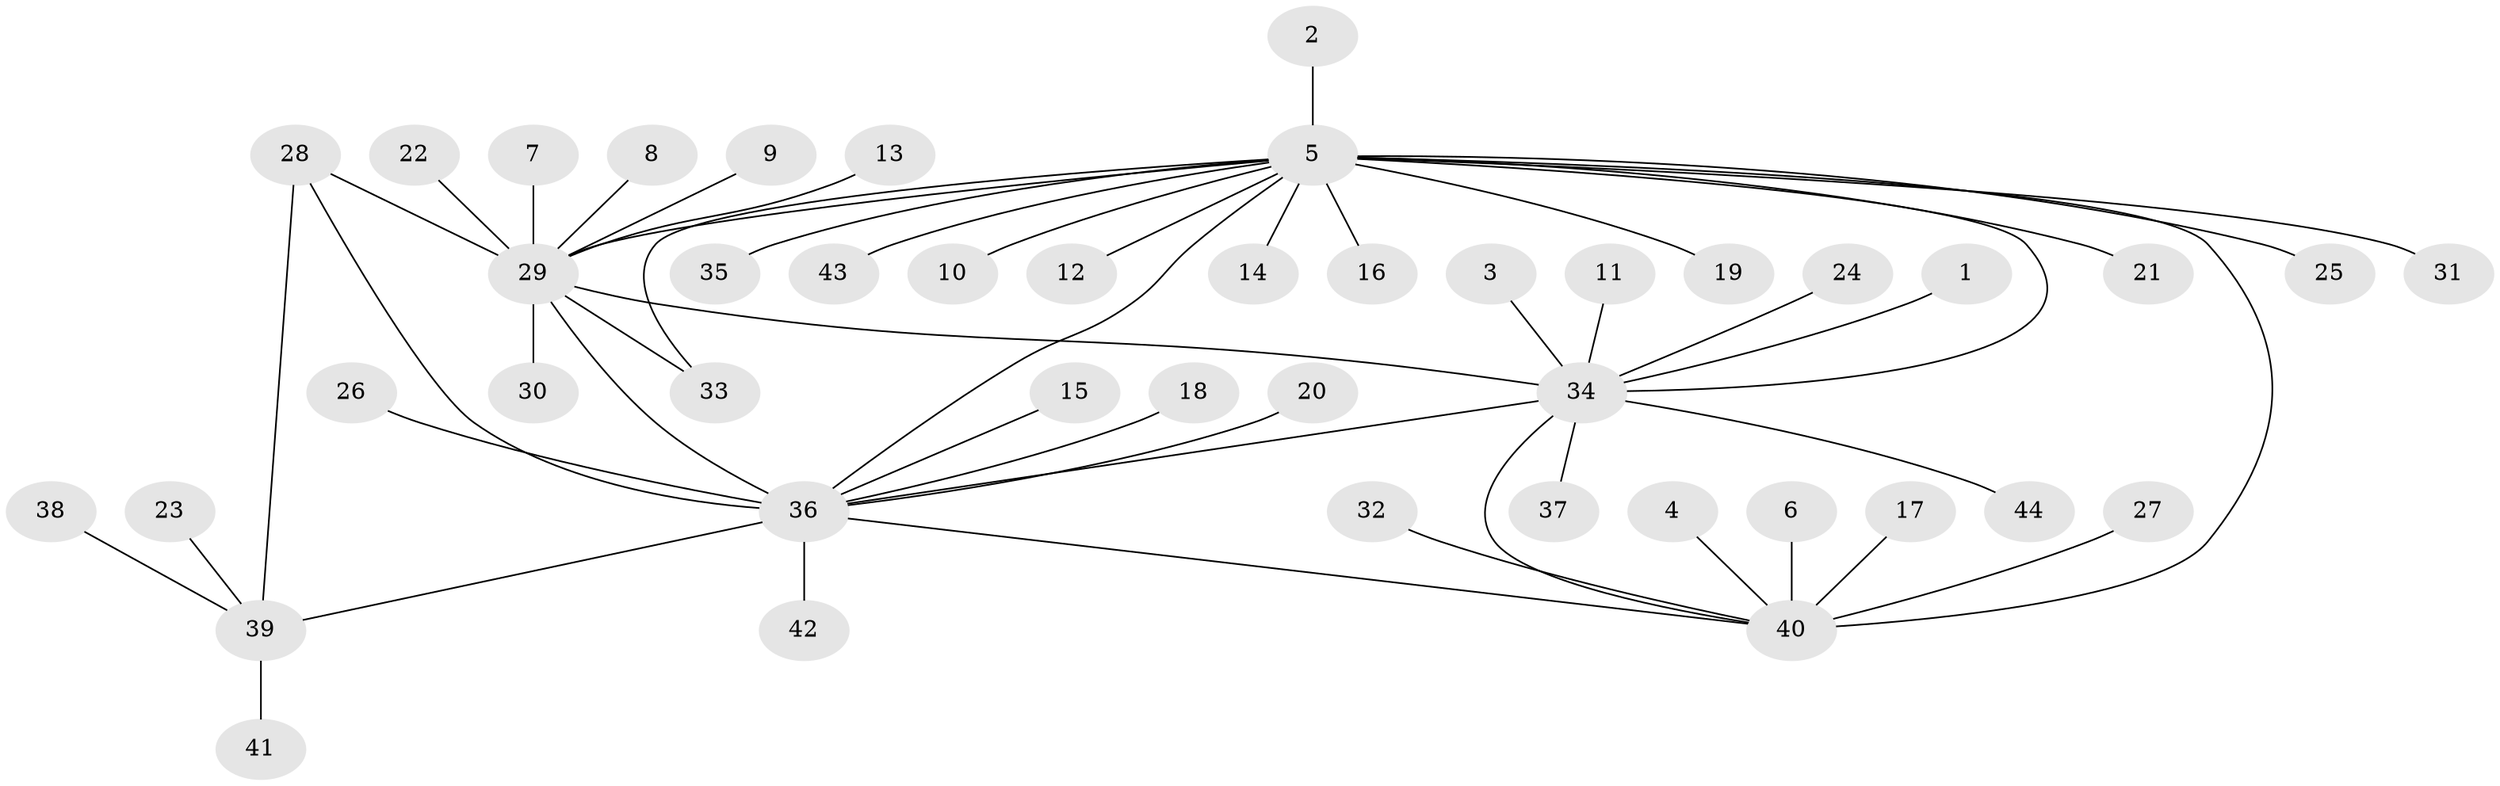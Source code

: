 // original degree distribution, {10: 0.011363636363636364, 6: 0.03409090909090909, 7: 0.045454545454545456, 3: 0.06818181818181818, 11: 0.022727272727272728, 5: 0.011363636363636364, 8: 0.03409090909090909, 9: 0.03409090909090909, 1: 0.6363636363636364, 2: 0.10227272727272728}
// Generated by graph-tools (version 1.1) at 2025/50/03/09/25 03:50:30]
// undirected, 44 vertices, 51 edges
graph export_dot {
graph [start="1"]
  node [color=gray90,style=filled];
  1;
  2;
  3;
  4;
  5;
  6;
  7;
  8;
  9;
  10;
  11;
  12;
  13;
  14;
  15;
  16;
  17;
  18;
  19;
  20;
  21;
  22;
  23;
  24;
  25;
  26;
  27;
  28;
  29;
  30;
  31;
  32;
  33;
  34;
  35;
  36;
  37;
  38;
  39;
  40;
  41;
  42;
  43;
  44;
  1 -- 34 [weight=3.0];
  2 -- 5 [weight=1.0];
  3 -- 34 [weight=1.0];
  4 -- 40 [weight=1.0];
  5 -- 10 [weight=1.0];
  5 -- 12 [weight=1.0];
  5 -- 14 [weight=1.0];
  5 -- 16 [weight=1.0];
  5 -- 19 [weight=1.0];
  5 -- 21 [weight=1.0];
  5 -- 25 [weight=1.0];
  5 -- 29 [weight=2.0];
  5 -- 31 [weight=1.0];
  5 -- 33 [weight=1.0];
  5 -- 34 [weight=1.0];
  5 -- 35 [weight=1.0];
  5 -- 36 [weight=1.0];
  5 -- 40 [weight=3.0];
  5 -- 43 [weight=1.0];
  6 -- 40 [weight=1.0];
  7 -- 29 [weight=1.0];
  8 -- 29 [weight=1.0];
  9 -- 29 [weight=1.0];
  11 -- 34 [weight=1.0];
  13 -- 29 [weight=1.0];
  15 -- 36 [weight=1.0];
  17 -- 40 [weight=1.0];
  18 -- 36 [weight=1.0];
  20 -- 36 [weight=1.0];
  22 -- 29 [weight=1.0];
  23 -- 39 [weight=1.0];
  24 -- 34 [weight=1.0];
  26 -- 36 [weight=1.0];
  27 -- 40 [weight=1.0];
  28 -- 29 [weight=1.0];
  28 -- 36 [weight=2.0];
  28 -- 39 [weight=1.0];
  29 -- 30 [weight=1.0];
  29 -- 33 [weight=1.0];
  29 -- 34 [weight=2.0];
  29 -- 36 [weight=1.0];
  32 -- 40 [weight=1.0];
  34 -- 36 [weight=1.0];
  34 -- 37 [weight=1.0];
  34 -- 40 [weight=2.0];
  34 -- 44 [weight=1.0];
  36 -- 39 [weight=2.0];
  36 -- 40 [weight=1.0];
  36 -- 42 [weight=1.0];
  38 -- 39 [weight=1.0];
  39 -- 41 [weight=1.0];
}
